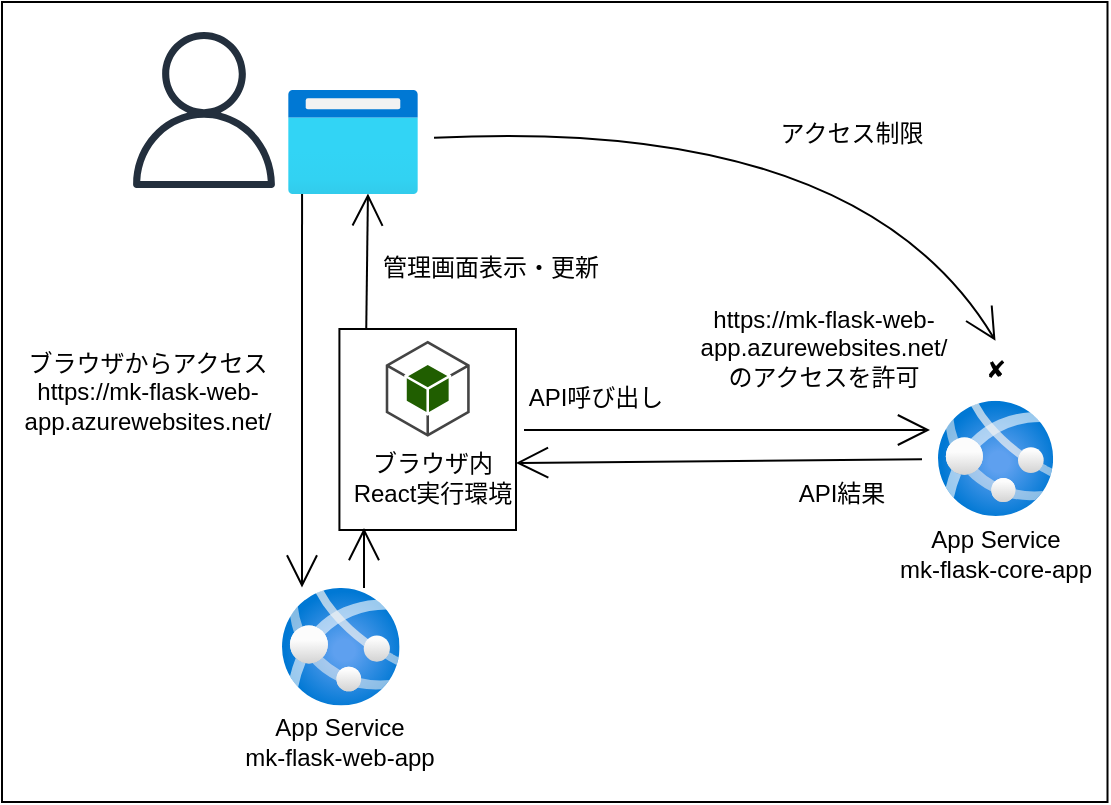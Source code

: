 <mxfile>
    <diagram id="DHRU4lbN4Wugf0_XbcgH" name="ページ1">
        <mxGraphModel dx="749" dy="620" grid="0" gridSize="10" guides="1" tooltips="1" connect="1" arrows="1" fold="1" page="0" pageScale="1" pageWidth="827" pageHeight="1169" math="0" shadow="0">
            <root>
                <mxCell id="0"/>
                <mxCell id="1" parent="0"/>
                <mxCell id="47" value="" style="rounded=0;whiteSpace=wrap;html=1;movable=1;resizable=1;rotatable=1;deletable=1;editable=1;connectable=1;container=0;" parent="1" vertex="1">
                    <mxGeometry x="341" y="143" width="552.75" height="400" as="geometry"/>
                </mxCell>
                <mxCell id="21" style="edgeStyle=none;curved=1;rounded=0;orthogonalLoop=1;jettySize=auto;html=1;endArrow=open;startSize=14;endSize=14;sourcePerimeterSpacing=8;targetPerimeterSpacing=8;entryX=0.17;entryY=-0.004;entryDx=0;entryDy=0;entryPerimeter=0;exitX=0.108;exitY=0.981;exitDx=0;exitDy=0;exitPerimeter=0;" parent="1" source="68" target="2" edge="1">
                    <mxGeometry relative="1" as="geometry">
                        <mxPoint x="491" y="157" as="sourcePoint"/>
                        <mxPoint x="490" y="353" as="targetPoint"/>
                    </mxGeometry>
                </mxCell>
                <mxCell id="24" style="edgeStyle=none;curved=1;rounded=0;orthogonalLoop=1;jettySize=auto;html=1;endArrow=open;startSize=14;endSize=14;sourcePerimeterSpacing=8;targetPerimeterSpacing=8;entryX=0.5;entryY=0;entryDx=0;entryDy=0;" parent="1" source="68" target="27" edge="1">
                    <mxGeometry relative="1" as="geometry">
                        <mxPoint x="729" y="231" as="targetPoint"/>
                        <Array as="points">
                            <mxPoint x="770" y="200"/>
                        </Array>
                        <mxPoint x="570" y="121" as="sourcePoint"/>
                    </mxGeometry>
                </mxCell>
                <mxCell id="20" value="" style="sketch=0;outlineConnect=0;fontColor=#232F3E;gradientColor=none;fillColor=#232F3D;strokeColor=none;dashed=0;verticalLabelPosition=bottom;verticalAlign=top;align=center;html=1;fontSize=12;fontStyle=0;aspect=fixed;pointerEvents=1;shape=mxgraph.aws4.user;" parent="1" vertex="1">
                    <mxGeometry x="403" y="158" width="78" height="78" as="geometry"/>
                </mxCell>
                <mxCell id="22" value="ブラウザからアクセス&lt;br&gt;https://mk-flask-web-app.azurewebsites.net/" style="text;strokeColor=none;fillColor=none;html=1;align=center;verticalAlign=middle;whiteSpace=wrap;rounded=0;" parent="1" vertex="1">
                    <mxGeometry x="349" y="311" width="130" height="53" as="geometry"/>
                </mxCell>
                <mxCell id="25" value="アクセス制限" style="text;strokeColor=none;fillColor=none;html=1;align=center;verticalAlign=middle;whiteSpace=wrap;rounded=0;" parent="1" vertex="1">
                    <mxGeometry x="723" y="194" width="86" height="30" as="geometry"/>
                </mxCell>
                <mxCell id="53" value="" style="edgeStyle=none;orthogonalLoop=1;jettySize=auto;html=1;rounded=0;endArrow=open;startSize=14;endSize=14;sourcePerimeterSpacing=8;targetPerimeterSpacing=8;curved=1;exitX=0.152;exitY=-0.005;exitDx=0;exitDy=0;exitPerimeter=0;entryX=0.615;entryY=0.995;entryDx=0;entryDy=0;entryPerimeter=0;" parent="1" source="50" target="68" edge="1">
                    <mxGeometry width="140" relative="1" as="geometry">
                        <mxPoint x="556" y="229" as="sourcePoint"/>
                        <mxPoint x="523" y="143" as="targetPoint"/>
                        <Array as="points"/>
                    </mxGeometry>
                </mxCell>
                <mxCell id="2" value="" style="aspect=fixed;html=1;points=[];align=center;image;fontSize=12;image=img/lib/azure2/app_services/App_Services.svg;" parent="1" vertex="1">
                    <mxGeometry x="481" y="436" width="58.8" height="58.8" as="geometry"/>
                </mxCell>
                <mxCell id="50" value="" style="rounded=0;whiteSpace=wrap;html=1;" parent="1" vertex="1">
                    <mxGeometry x="509.71" y="306.5" width="88.29" height="100.5" as="geometry"/>
                </mxCell>
                <mxCell id="51" value="ブラウザ内&lt;br&gt;React実行環境" style="text;strokeColor=none;fillColor=none;html=1;align=center;verticalAlign=middle;whiteSpace=wrap;rounded=0;" parent="1" vertex="1">
                    <mxGeometry x="515.05" y="366" width="82.95" height="30" as="geometry"/>
                </mxCell>
                <mxCell id="52" value="" style="edgeStyle=none;orthogonalLoop=1;jettySize=auto;html=1;rounded=0;endArrow=open;startSize=14;endSize=14;sourcePerimeterSpacing=8;targetPerimeterSpacing=8;curved=1;exitX=0.697;exitY=0;exitDx=0;exitDy=0;exitPerimeter=0;" parent="1" source="2" edge="1">
                    <mxGeometry width="140" relative="1" as="geometry">
                        <mxPoint x="521.073" y="431" as="sourcePoint"/>
                        <mxPoint x="522" y="406" as="targetPoint"/>
                        <Array as="points"/>
                    </mxGeometry>
                </mxCell>
                <mxCell id="54" value="管理画面表示・更新" style="text;strokeColor=none;fillColor=none;html=1;align=center;verticalAlign=middle;whiteSpace=wrap;rounded=0;" parent="1" vertex="1">
                    <mxGeometry x="526.72" y="259.93" width="117.28" height="33.07" as="geometry"/>
                </mxCell>
                <mxCell id="63" style="edgeStyle=none;curved=1;rounded=0;orthogonalLoop=1;jettySize=auto;html=1;entryX=1;entryY=0.25;entryDx=0;entryDy=0;endArrow=open;startSize=14;endSize=14;sourcePerimeterSpacing=8;targetPerimeterSpacing=8;" parent="1" source="6" target="51" edge="1">
                    <mxGeometry relative="1" as="geometry"/>
                </mxCell>
                <mxCell id="6" value="" style="aspect=fixed;html=1;points=[];align=center;image;fontSize=12;image=img/lib/azure2/app_services/App_Services.svg;" parent="1" vertex="1">
                    <mxGeometry x="809" y="342.43" width="57.57" height="57.57" as="geometry"/>
                </mxCell>
                <mxCell id="40" value="" style="edgeStyle=none;orthogonalLoop=1;jettySize=auto;html=1;rounded=0;endArrow=open;startSize=14;endSize=14;sourcePerimeterSpacing=8;targetPerimeterSpacing=8;curved=1;movable=1;resizable=1;rotatable=1;deletable=1;editable=1;connectable=1;" parent="1" edge="1">
                    <mxGeometry width="140" relative="1" as="geometry">
                        <mxPoint x="602" y="357" as="sourcePoint"/>
                        <mxPoint x="805" y="357" as="targetPoint"/>
                        <Array as="points"/>
                    </mxGeometry>
                </mxCell>
                <mxCell id="27" value="✘" style="text;strokeColor=none;fillColor=none;html=1;align=center;verticalAlign=middle;whiteSpace=wrap;rounded=0;" parent="1" vertex="1">
                    <mxGeometry x="808.995" y="312.43" width="57.505" height="30" as="geometry"/>
                </mxCell>
                <mxCell id="42" value="https://mk-flask-web-app.azurewebsites.net/&lt;br&gt;のアクセスを許可" style="text;strokeColor=none;fillColor=none;html=1;align=center;verticalAlign=middle;whiteSpace=wrap;rounded=0;" parent="1" vertex="1">
                    <mxGeometry x="710.996" y="289.93" width="81.577" height="52.5" as="geometry"/>
                </mxCell>
                <mxCell id="13" value="App Service&lt;br&gt;mk-flask-web-app" style="text;strokeColor=none;fillColor=none;html=1;align=center;verticalAlign=middle;whiteSpace=wrap;rounded=0;" parent="1" vertex="1">
                    <mxGeometry x="459.4" y="498" width="102" height="30" as="geometry"/>
                </mxCell>
                <mxCell id="14" value="App Service&lt;br&gt;mk-flask-core-app" style="text;strokeColor=none;fillColor=none;html=1;align=center;verticalAlign=middle;whiteSpace=wrap;rounded=0;" parent="1" vertex="1">
                    <mxGeometry x="786.75" y="404" width="102" height="30" as="geometry"/>
                </mxCell>
                <mxCell id="57" value="" style="outlineConnect=0;dashed=0;verticalLabelPosition=bottom;verticalAlign=top;align=center;html=1;shape=mxgraph.aws3.android;fillColor=#205E00;gradientColor=none;" parent="1" vertex="1">
                    <mxGeometry x="532.86" y="312.43" width="42" height="48" as="geometry"/>
                </mxCell>
                <mxCell id="66" value="API呼び出し" style="text;strokeColor=none;fillColor=none;html=1;align=center;verticalAlign=middle;whiteSpace=wrap;rounded=0;" parent="1" vertex="1">
                    <mxGeometry x="598" y="326" width="80" height="30" as="geometry"/>
                </mxCell>
                <mxCell id="67" value="API結果" style="text;strokeColor=none;fillColor=none;html=1;align=center;verticalAlign=middle;whiteSpace=wrap;rounded=0;" parent="1" vertex="1">
                    <mxGeometry x="721" y="374" width="80" height="30" as="geometry"/>
                </mxCell>
                <mxCell id="68" value="" style="aspect=fixed;html=1;points=[];align=center;image;fontSize=12;image=img/lib/azure2/general/Browser.svg;" parent="1" vertex="1">
                    <mxGeometry x="484" y="187" width="65" height="52" as="geometry"/>
                </mxCell>
            </root>
        </mxGraphModel>
    </diagram>
</mxfile>